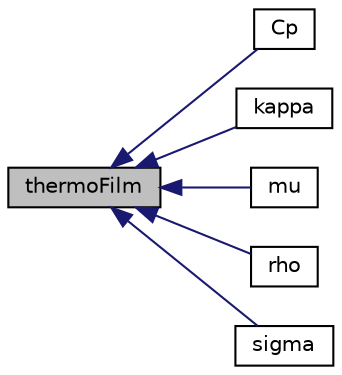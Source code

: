 digraph "thermoFilm"
{
  bgcolor="transparent";
  edge [fontname="Helvetica",fontsize="10",labelfontname="Helvetica",labelfontsize="10"];
  node [fontname="Helvetica",fontsize="10",shape=record];
  rankdir="LR";
  Node1 [label="thermoFilm",height=0.2,width=0.4,color="black", fillcolor="grey75", style="filled", fontcolor="black"];
  Node1 -> Node2 [dir="back",color="midnightblue",fontsize="10",style="solid",fontname="Helvetica"];
  Node2 [label="Cp",height=0.2,width=0.4,color="black",URL="$a01349.html#a189768d7784b3f4d6300630f60482f21",tooltip="Return specific heat capacity [J/kg/K]. "];
  Node1 -> Node3 [dir="back",color="midnightblue",fontsize="10",style="solid",fontname="Helvetica"];
  Node3 [label="kappa",height=0.2,width=0.4,color="black",URL="$a01349.html#a2b3635ee75d2bce5309f4d98d6c27650",tooltip="Return thermal conductivity [W/m/K]. "];
  Node1 -> Node4 [dir="back",color="midnightblue",fontsize="10",style="solid",fontname="Helvetica"];
  Node4 [label="mu",height=0.2,width=0.4,color="black",URL="$a01349.html#a6a75e732b55d976da97dddc2575579ed",tooltip="Return dynamic viscosity [Pa.s]. "];
  Node1 -> Node5 [dir="back",color="midnightblue",fontsize="10",style="solid",fontname="Helvetica"];
  Node5 [label="rho",height=0.2,width=0.4,color="black",URL="$a01349.html#a6d296151ad3579c3213f91adc6ed6f52",tooltip="Return density [kg/m3]. "];
  Node1 -> Node6 [dir="back",color="midnightblue",fontsize="10",style="solid",fontname="Helvetica"];
  Node6 [label="sigma",height=0.2,width=0.4,color="black",URL="$a01349.html#a5292706a64558b88dc07af840513cb71",tooltip="Return surface tension [kg/s2]. "];
}
